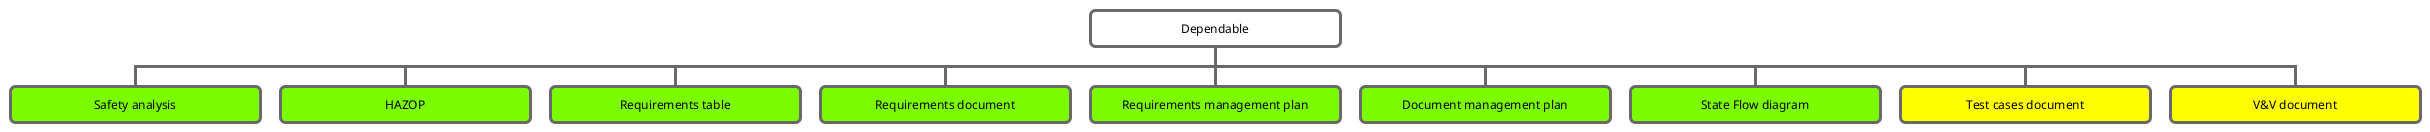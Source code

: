 @startwbs ABSWBS
' !include style.puml
<style>
  wbsDiagram {
    Linecolor DimGray
    BackgroundColor White
    RoundCorner 10
    Margin 10
    Shadowing 0
    LineThickness 3
    MaximumWidth 250
    MinimumWidth 250
    HorizontalAlignment center
    .done{
      BackgroundColor LawnGreen
    }
    .to_do{
      BackgroundColor Salmon
    }
    .TBD{
      BackgroundColor Yellow
    }
    legend {
      FontSize 16
      Margin 10
      BackGroundColor White
      LineThickness 0
    }
  }
</style>


+ Dependable
++ Safety analysis <<done>>
++ HAZOP <<done>>
++ Requirements table <<done>>
++ Requirements document <<done>>
++ Requirements management plan <<done>>
++ Document management plan <<done>>
++ State Flow diagram <<done>>
++ Test cases document <<TBD>>
++ V&V document <<TBD>>
@endwbs
